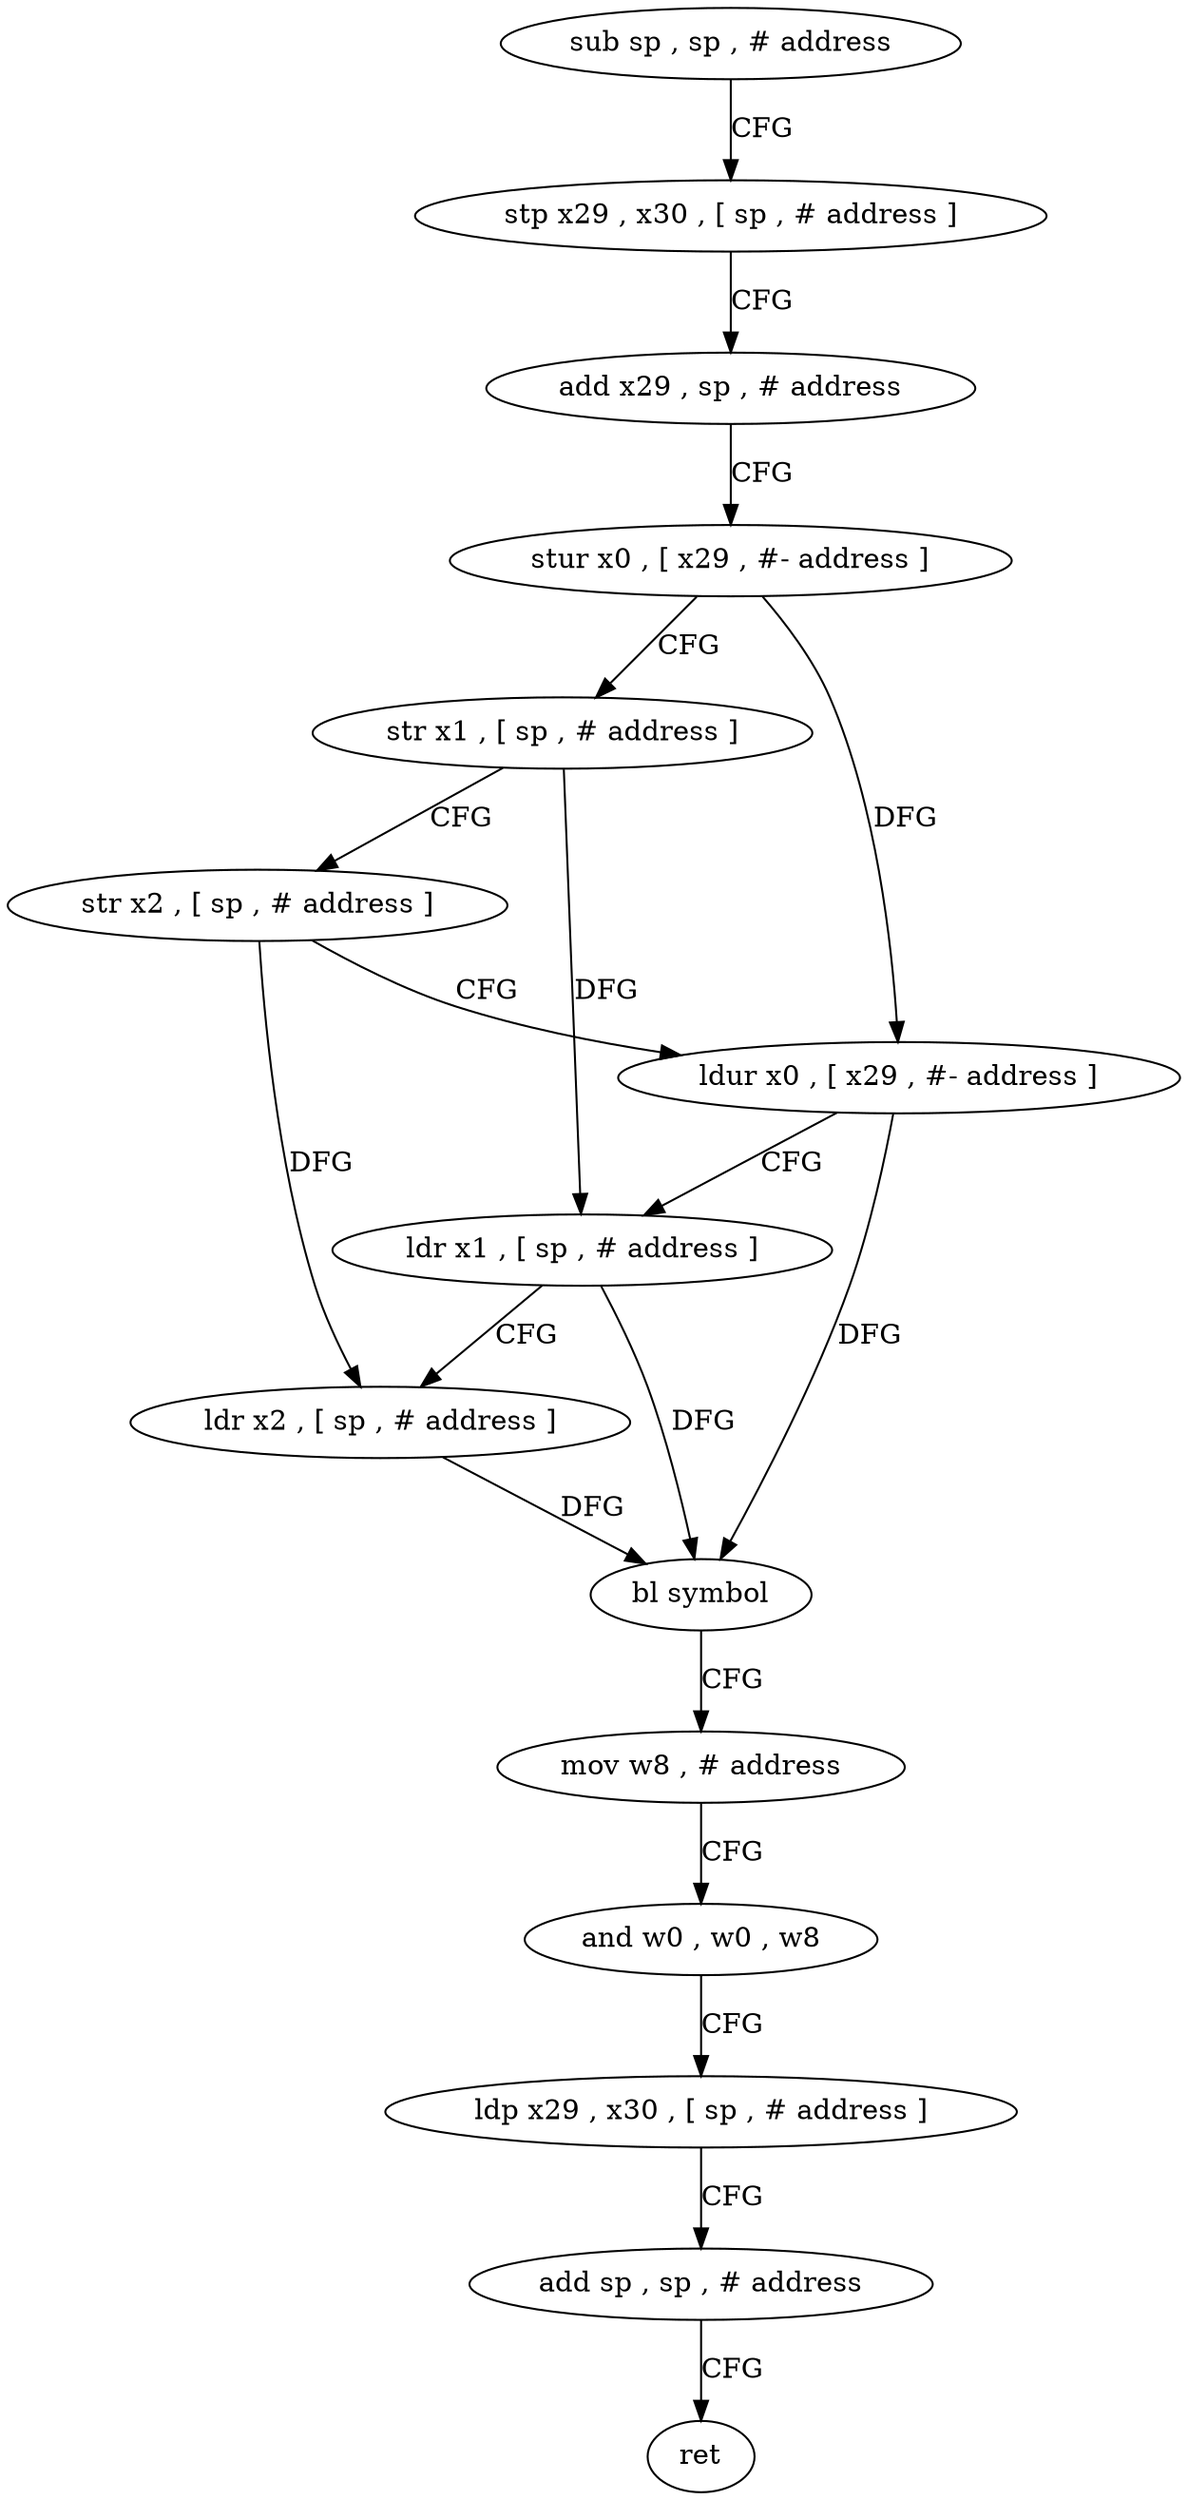 digraph "func" {
"4219392" [label = "sub sp , sp , # address" ]
"4219396" [label = "stp x29 , x30 , [ sp , # address ]" ]
"4219400" [label = "add x29 , sp , # address" ]
"4219404" [label = "stur x0 , [ x29 , #- address ]" ]
"4219408" [label = "str x1 , [ sp , # address ]" ]
"4219412" [label = "str x2 , [ sp , # address ]" ]
"4219416" [label = "ldur x0 , [ x29 , #- address ]" ]
"4219420" [label = "ldr x1 , [ sp , # address ]" ]
"4219424" [label = "ldr x2 , [ sp , # address ]" ]
"4219428" [label = "bl symbol" ]
"4219432" [label = "mov w8 , # address" ]
"4219436" [label = "and w0 , w0 , w8" ]
"4219440" [label = "ldp x29 , x30 , [ sp , # address ]" ]
"4219444" [label = "add sp , sp , # address" ]
"4219448" [label = "ret" ]
"4219392" -> "4219396" [ label = "CFG" ]
"4219396" -> "4219400" [ label = "CFG" ]
"4219400" -> "4219404" [ label = "CFG" ]
"4219404" -> "4219408" [ label = "CFG" ]
"4219404" -> "4219416" [ label = "DFG" ]
"4219408" -> "4219412" [ label = "CFG" ]
"4219408" -> "4219420" [ label = "DFG" ]
"4219412" -> "4219416" [ label = "CFG" ]
"4219412" -> "4219424" [ label = "DFG" ]
"4219416" -> "4219420" [ label = "CFG" ]
"4219416" -> "4219428" [ label = "DFG" ]
"4219420" -> "4219424" [ label = "CFG" ]
"4219420" -> "4219428" [ label = "DFG" ]
"4219424" -> "4219428" [ label = "DFG" ]
"4219428" -> "4219432" [ label = "CFG" ]
"4219432" -> "4219436" [ label = "CFG" ]
"4219436" -> "4219440" [ label = "CFG" ]
"4219440" -> "4219444" [ label = "CFG" ]
"4219444" -> "4219448" [ label = "CFG" ]
}
